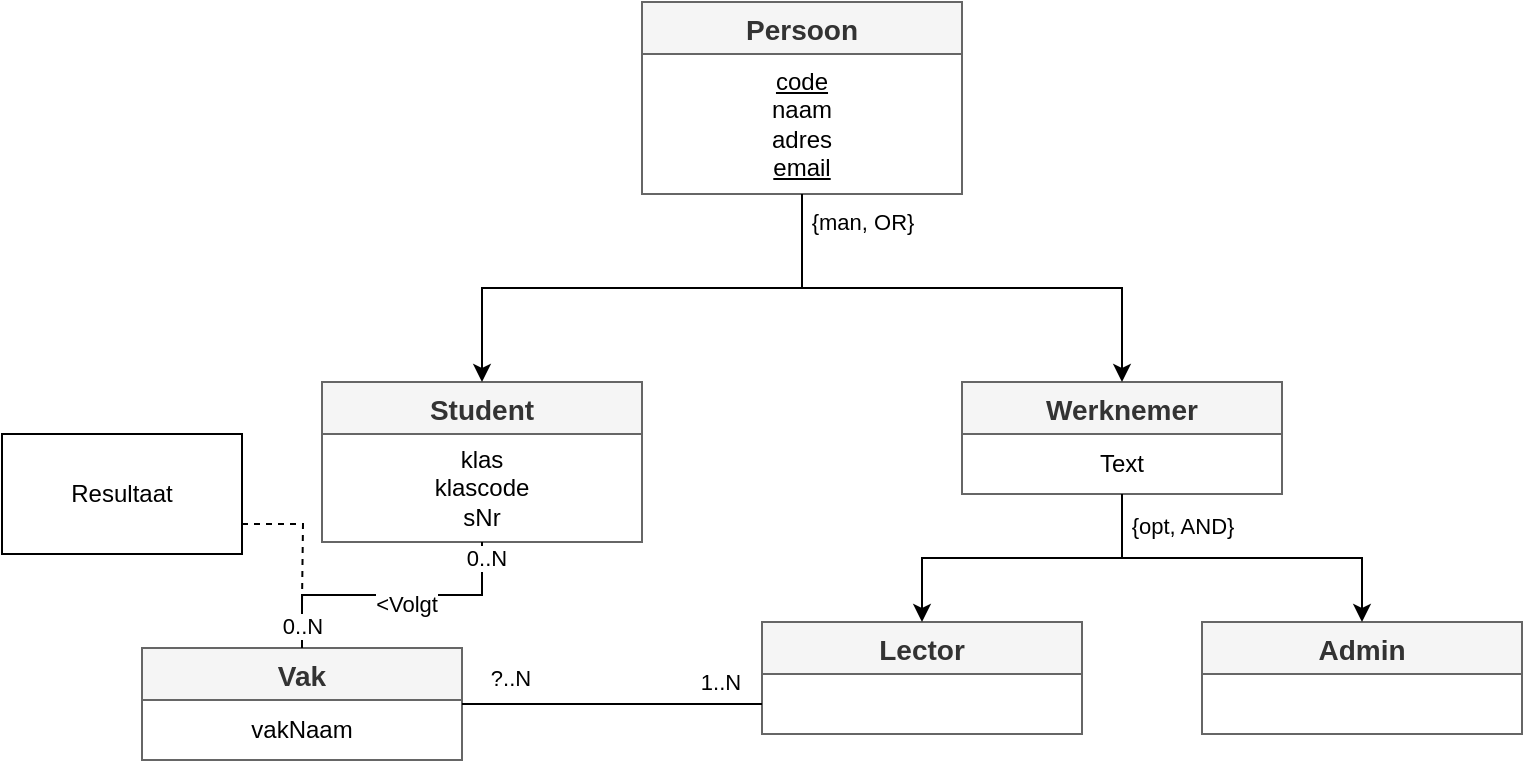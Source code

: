 <mxfile version="22.0.2" type="device">
  <diagram name="Page-1" id="_w_F8cTAkjjh35FQ1AhC">
    <mxGraphModel dx="1050" dy="629" grid="1" gridSize="10" guides="1" tooltips="1" connect="1" arrows="1" fold="1" page="1" pageScale="1" pageWidth="827" pageHeight="1169" math="0" shadow="0">
      <root>
        <mxCell id="0" />
        <mxCell id="1" parent="0" />
        <mxCell id="Rxxgw6_y-r-iEYwpkLm5-1" value="Persoon" style="swimlane;fontStyle=1;childLayout=stackLayout;horizontal=1;startSize=26;horizontalStack=0;resizeParent=1;resizeParentMax=0;resizeLast=0;collapsible=1;marginBottom=0;align=center;fontSize=14;strokeColor=#666666;fillColor=#f5f5f5;fontColor=#333333;" vertex="1" parent="1">
          <mxGeometry x="330" y="100" width="160" height="96" as="geometry" />
        </mxCell>
        <mxCell id="Rxxgw6_y-r-iEYwpkLm5-3" value="&lt;u&gt;code&lt;/u&gt;&lt;br&gt;naam&lt;br&gt;adres&lt;br&gt;&lt;u&gt;email&lt;/u&gt;" style="text;html=1;strokeColor=none;fillColor=none;align=center;verticalAlign=middle;whiteSpace=wrap;rounded=0;" vertex="1" parent="Rxxgw6_y-r-iEYwpkLm5-1">
          <mxGeometry y="26" width="160" height="70" as="geometry" />
        </mxCell>
        <mxCell id="Rxxgw6_y-r-iEYwpkLm5-5" value="Student" style="swimlane;fontStyle=1;childLayout=stackLayout;horizontal=1;startSize=26;horizontalStack=0;resizeParent=1;resizeParentMax=0;resizeLast=0;collapsible=1;marginBottom=0;align=center;fontSize=14;strokeColor=#666666;fillColor=#f5f5f5;fontColor=#333333;" vertex="1" parent="1">
          <mxGeometry x="170" y="290" width="160" height="80" as="geometry" />
        </mxCell>
        <mxCell id="Rxxgw6_y-r-iEYwpkLm5-31" value="klas&lt;br&gt;klascode&lt;br&gt;sNr" style="text;html=1;strokeColor=none;fillColor=none;align=center;verticalAlign=middle;whiteSpace=wrap;rounded=0;imageAspect=1;" vertex="1" parent="Rxxgw6_y-r-iEYwpkLm5-5">
          <mxGeometry y="26" width="160" height="54" as="geometry" />
        </mxCell>
        <mxCell id="Rxxgw6_y-r-iEYwpkLm5-9" value="Werknemer" style="swimlane;fontStyle=1;childLayout=stackLayout;horizontal=1;startSize=26;horizontalStack=0;resizeParent=1;resizeParentMax=0;resizeLast=0;collapsible=1;marginBottom=0;align=center;fontSize=14;strokeColor=#666666;fillColor=#f5f5f5;fontColor=#333333;" vertex="1" parent="1">
          <mxGeometry x="490" y="290" width="160" height="56" as="geometry" />
        </mxCell>
        <mxCell id="Rxxgw6_y-r-iEYwpkLm5-14" value="Text" style="text;html=1;strokeColor=none;fillColor=none;align=center;verticalAlign=middle;whiteSpace=wrap;rounded=0;" vertex="1" parent="Rxxgw6_y-r-iEYwpkLm5-9">
          <mxGeometry y="26" width="160" height="30" as="geometry" />
        </mxCell>
        <mxCell id="Rxxgw6_y-r-iEYwpkLm5-11" style="edgeStyle=orthogonalEdgeStyle;rounded=0;orthogonalLoop=1;jettySize=auto;html=1;exitX=0.5;exitY=1;exitDx=0;exitDy=0;" edge="1" parent="1" source="Rxxgw6_y-r-iEYwpkLm5-3" target="Rxxgw6_y-r-iEYwpkLm5-5">
          <mxGeometry relative="1" as="geometry" />
        </mxCell>
        <mxCell id="Rxxgw6_y-r-iEYwpkLm5-12" style="edgeStyle=orthogonalEdgeStyle;rounded=0;orthogonalLoop=1;jettySize=auto;html=1;exitX=0.5;exitY=1;exitDx=0;exitDy=0;" edge="1" parent="1" source="Rxxgw6_y-r-iEYwpkLm5-3" target="Rxxgw6_y-r-iEYwpkLm5-9">
          <mxGeometry relative="1" as="geometry" />
        </mxCell>
        <mxCell id="Rxxgw6_y-r-iEYwpkLm5-49" value="{man, OR}" style="edgeLabel;html=1;align=center;verticalAlign=middle;resizable=0;points=[];" vertex="1" connectable="0" parent="Rxxgw6_y-r-iEYwpkLm5-12">
          <mxGeometry x="-0.892" y="-4" relative="1" as="geometry">
            <mxPoint x="34" as="offset" />
          </mxGeometry>
        </mxCell>
        <mxCell id="Rxxgw6_y-r-iEYwpkLm5-19" value="Lector" style="swimlane;fontStyle=1;childLayout=stackLayout;horizontal=1;startSize=26;horizontalStack=0;resizeParent=1;resizeParentMax=0;resizeLast=0;collapsible=1;marginBottom=0;align=center;fontSize=14;strokeColor=#666666;fillColor=#f5f5f5;fontColor=#333333;" vertex="1" parent="1">
          <mxGeometry x="390" y="410" width="160" height="56" as="geometry" />
        </mxCell>
        <mxCell id="Rxxgw6_y-r-iEYwpkLm5-20" value=" " style="text;strokeColor=none;fillColor=none;spacingLeft=4;spacingRight=4;overflow=hidden;rotatable=0;points=[[0,0.5],[1,0.5]];portConstraint=eastwest;fontSize=12;" vertex="1" parent="Rxxgw6_y-r-iEYwpkLm5-19">
          <mxGeometry y="26" width="160" height="30" as="geometry" />
        </mxCell>
        <mxCell id="Rxxgw6_y-r-iEYwpkLm5-21" value="Admin" style="swimlane;fontStyle=1;childLayout=stackLayout;horizontal=1;startSize=26;horizontalStack=0;resizeParent=1;resizeParentMax=0;resizeLast=0;collapsible=1;marginBottom=0;align=center;fontSize=14;strokeColor=#666666;fillColor=#f5f5f5;fontColor=#333333;" vertex="1" parent="1">
          <mxGeometry x="610" y="410" width="160" height="56" as="geometry" />
        </mxCell>
        <mxCell id="Rxxgw6_y-r-iEYwpkLm5-22" value=" " style="text;strokeColor=none;fillColor=none;spacingLeft=4;spacingRight=4;overflow=hidden;rotatable=0;points=[[0,0.5],[1,0.5]];portConstraint=eastwest;fontSize=12;" vertex="1" parent="Rxxgw6_y-r-iEYwpkLm5-21">
          <mxGeometry y="26" width="160" height="30" as="geometry" />
        </mxCell>
        <mxCell id="Rxxgw6_y-r-iEYwpkLm5-24" style="edgeStyle=orthogonalEdgeStyle;rounded=0;orthogonalLoop=1;jettySize=auto;html=1;exitX=0.5;exitY=1;exitDx=0;exitDy=0;entryX=0.5;entryY=0;entryDx=0;entryDy=0;" edge="1" parent="1" source="Rxxgw6_y-r-iEYwpkLm5-14" target="Rxxgw6_y-r-iEYwpkLm5-19">
          <mxGeometry relative="1" as="geometry" />
        </mxCell>
        <mxCell id="Rxxgw6_y-r-iEYwpkLm5-25" style="edgeStyle=orthogonalEdgeStyle;rounded=0;orthogonalLoop=1;jettySize=auto;html=1;exitX=0.5;exitY=1;exitDx=0;exitDy=0;" edge="1" parent="1" source="Rxxgw6_y-r-iEYwpkLm5-14" target="Rxxgw6_y-r-iEYwpkLm5-21">
          <mxGeometry relative="1" as="geometry" />
        </mxCell>
        <mxCell id="Rxxgw6_y-r-iEYwpkLm5-51" value="{opt, AND}" style="edgeLabel;html=1;align=center;verticalAlign=middle;resizable=0;points=[];" vertex="1" connectable="0" parent="Rxxgw6_y-r-iEYwpkLm5-25">
          <mxGeometry x="-0.824" relative="1" as="geometry">
            <mxPoint x="30" as="offset" />
          </mxGeometry>
        </mxCell>
        <mxCell id="Rxxgw6_y-r-iEYwpkLm5-32" value="Vak" style="swimlane;fontStyle=1;childLayout=stackLayout;horizontal=1;startSize=26;horizontalStack=0;resizeParent=1;resizeParentMax=0;resizeLast=0;collapsible=1;marginBottom=0;align=center;fontSize=14;strokeColor=#666666;fillColor=#f5f5f5;fontColor=#333333;" vertex="1" parent="1">
          <mxGeometry x="80" y="423" width="160" height="56" as="geometry" />
        </mxCell>
        <mxCell id="Rxxgw6_y-r-iEYwpkLm5-35" value="vakNaam" style="text;html=1;strokeColor=none;fillColor=none;align=center;verticalAlign=middle;whiteSpace=wrap;rounded=0;" vertex="1" parent="Rxxgw6_y-r-iEYwpkLm5-32">
          <mxGeometry y="26" width="160" height="30" as="geometry" />
        </mxCell>
        <mxCell id="Rxxgw6_y-r-iEYwpkLm5-36" style="edgeStyle=orthogonalEdgeStyle;rounded=0;orthogonalLoop=1;jettySize=auto;html=1;exitX=0;exitY=0.5;exitDx=0;exitDy=0;entryX=1;entryY=0.5;entryDx=0;entryDy=0;endArrow=none;endFill=0;" edge="1" parent="1" source="Rxxgw6_y-r-iEYwpkLm5-20" target="Rxxgw6_y-r-iEYwpkLm5-32">
          <mxGeometry relative="1" as="geometry" />
        </mxCell>
        <mxCell id="Rxxgw6_y-r-iEYwpkLm5-37" value="?..N" style="edgeLabel;html=1;align=center;verticalAlign=middle;resizable=0;points=[];" vertex="1" connectable="0" parent="Rxxgw6_y-r-iEYwpkLm5-36">
          <mxGeometry x="0.686" y="-2" relative="1" as="geometry">
            <mxPoint y="-11" as="offset" />
          </mxGeometry>
        </mxCell>
        <mxCell id="Rxxgw6_y-r-iEYwpkLm5-38" value="1..N" style="edgeLabel;html=1;align=center;verticalAlign=middle;resizable=0;points=[];" vertex="1" connectable="0" parent="Rxxgw6_y-r-iEYwpkLm5-36">
          <mxGeometry x="-0.806" relative="1" as="geometry">
            <mxPoint x="-7" y="-11" as="offset" />
          </mxGeometry>
        </mxCell>
        <mxCell id="Rxxgw6_y-r-iEYwpkLm5-39" style="edgeStyle=orthogonalEdgeStyle;rounded=0;orthogonalLoop=1;jettySize=auto;html=1;exitX=0.5;exitY=1;exitDx=0;exitDy=0;entryX=0.5;entryY=0;entryDx=0;entryDy=0;endArrow=none;endFill=0;" edge="1" parent="1" source="Rxxgw6_y-r-iEYwpkLm5-31" target="Rxxgw6_y-r-iEYwpkLm5-32">
          <mxGeometry relative="1" as="geometry" />
        </mxCell>
        <mxCell id="Rxxgw6_y-r-iEYwpkLm5-40" value="&amp;lt;Volgt" style="edgeLabel;html=1;align=center;verticalAlign=middle;resizable=0;points=[];" vertex="1" connectable="0" parent="Rxxgw6_y-r-iEYwpkLm5-39">
          <mxGeometry x="-0.091" y="1" relative="1" as="geometry">
            <mxPoint y="3" as="offset" />
          </mxGeometry>
        </mxCell>
        <mxCell id="Rxxgw6_y-r-iEYwpkLm5-41" value="0..N" style="edgeLabel;html=1;align=center;verticalAlign=middle;resizable=0;points=[];" vertex="1" connectable="0" parent="Rxxgw6_y-r-iEYwpkLm5-39">
          <mxGeometry x="-0.887" y="2" relative="1" as="geometry">
            <mxPoint as="offset" />
          </mxGeometry>
        </mxCell>
        <mxCell id="Rxxgw6_y-r-iEYwpkLm5-42" value="0..N" style="edgeLabel;html=1;align=center;verticalAlign=middle;resizable=0;points=[];" vertex="1" connectable="0" parent="Rxxgw6_y-r-iEYwpkLm5-39">
          <mxGeometry x="0.855" relative="1" as="geometry">
            <mxPoint y="-1" as="offset" />
          </mxGeometry>
        </mxCell>
        <mxCell id="Rxxgw6_y-r-iEYwpkLm5-48" style="edgeStyle=orthogonalEdgeStyle;rounded=0;orthogonalLoop=1;jettySize=auto;html=1;exitX=1;exitY=0.75;exitDx=0;exitDy=0;endArrow=none;endFill=0;dashed=1;" edge="1" parent="1" source="Rxxgw6_y-r-iEYwpkLm5-47">
          <mxGeometry relative="1" as="geometry">
            <mxPoint x="160" y="400" as="targetPoint" />
          </mxGeometry>
        </mxCell>
        <mxCell id="Rxxgw6_y-r-iEYwpkLm5-47" value="Resultaat" style="rounded=0;whiteSpace=wrap;html=1;fillColor=none;" vertex="1" parent="1">
          <mxGeometry x="10" y="316" width="120" height="60" as="geometry" />
        </mxCell>
      </root>
    </mxGraphModel>
  </diagram>
</mxfile>
